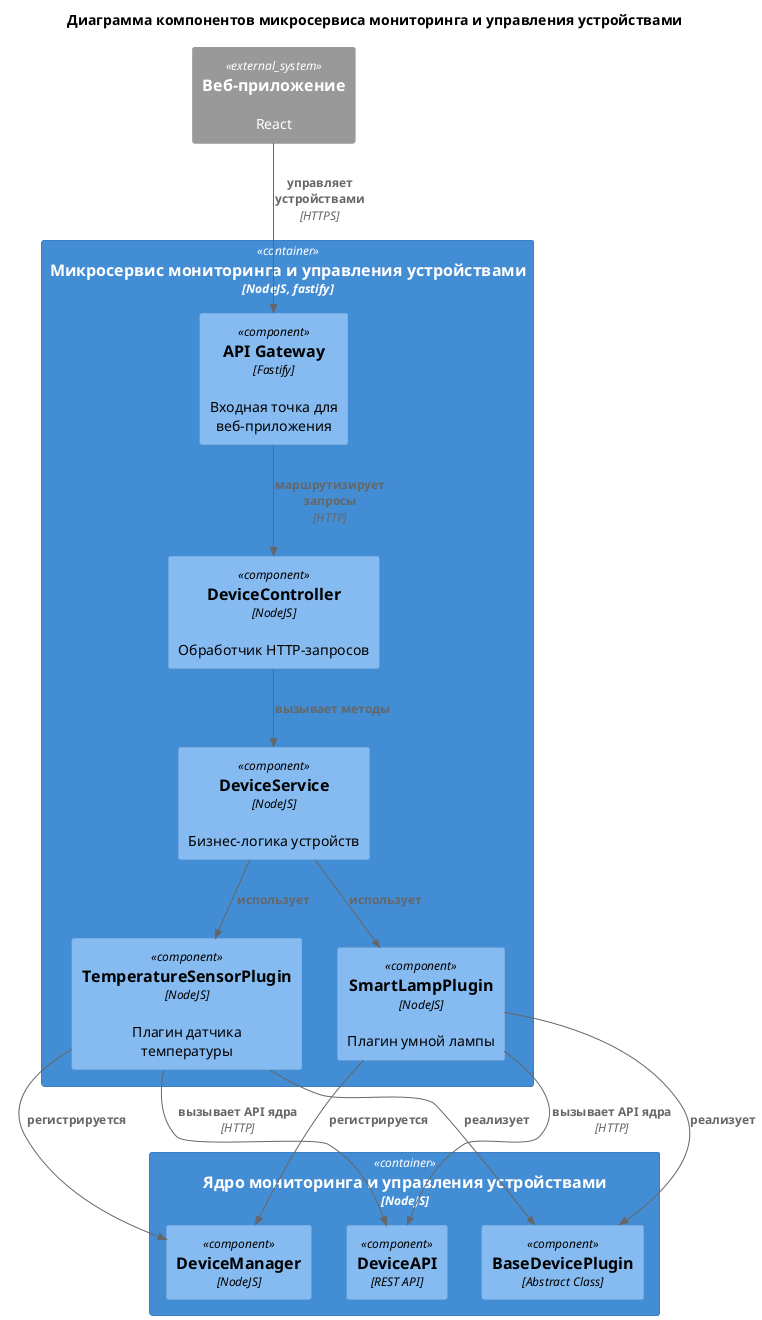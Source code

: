 @startuml C4_component_DevicesService
title Диаграмма компонентов микросервиса мониторинга и управления устройствами

!include <C4/C4_Component>

Container(devicesservice, "Микросервис мониторинга и управления устройствами", "NodeJS, fastify") {
    Component(api_gateway, "API Gateway", "Fastify", "Входная точка для веб-приложения")
    Component(device_controller, "DeviceController", "NodeJS", "Обработчик HTTP-запросов")
    Component(device_service, "DeviceService", "NodeJS", "Бизнес-логика устройств")
    Component(specific_plugin, "TemperatureSensorPlugin", "NodeJS", "Плагин датчика температуры")
    Component(another_plugin, "SmartLampPlugin", "NodeJS", "Плагин умной лампы")

    Rel(api_gateway, device_controller, "маршрутизирует запросы", "HTTP")
    Rel(device_controller, device_service, "вызывает методы")
    Rel(device_service, specific_plugin, "использует")
    Rel(device_service, another_plugin, "использует")
}

Container(devicespackage, "Ядро мониторинга и управления устройствами", "NodeJS") {
    Component(device_manager, "DeviceManager", "NodeJS")
    Component(device_api, "DeviceAPI", "REST API")
    Component(abstract_plugin, "BaseDevicePlugin", "Abstract Class")
}

System_Ext(webapp, "Веб-приложение", "React")

Rel(specific_plugin, device_manager, "регистрируется")
Rel(another_plugin, device_manager, "регистрируется")

Rel(specific_plugin, device_api, "вызывает API ядра", "HTTP")
Rel(another_plugin, device_api, "вызывает API ядра", "HTTP")

Rel(webapp, api_gateway, "управляет устройствами", "HTTPS")

Rel(specific_plugin, abstract_plugin, "реализует")
Rel(another_plugin, abstract_plugin, "реализует")

@enduml